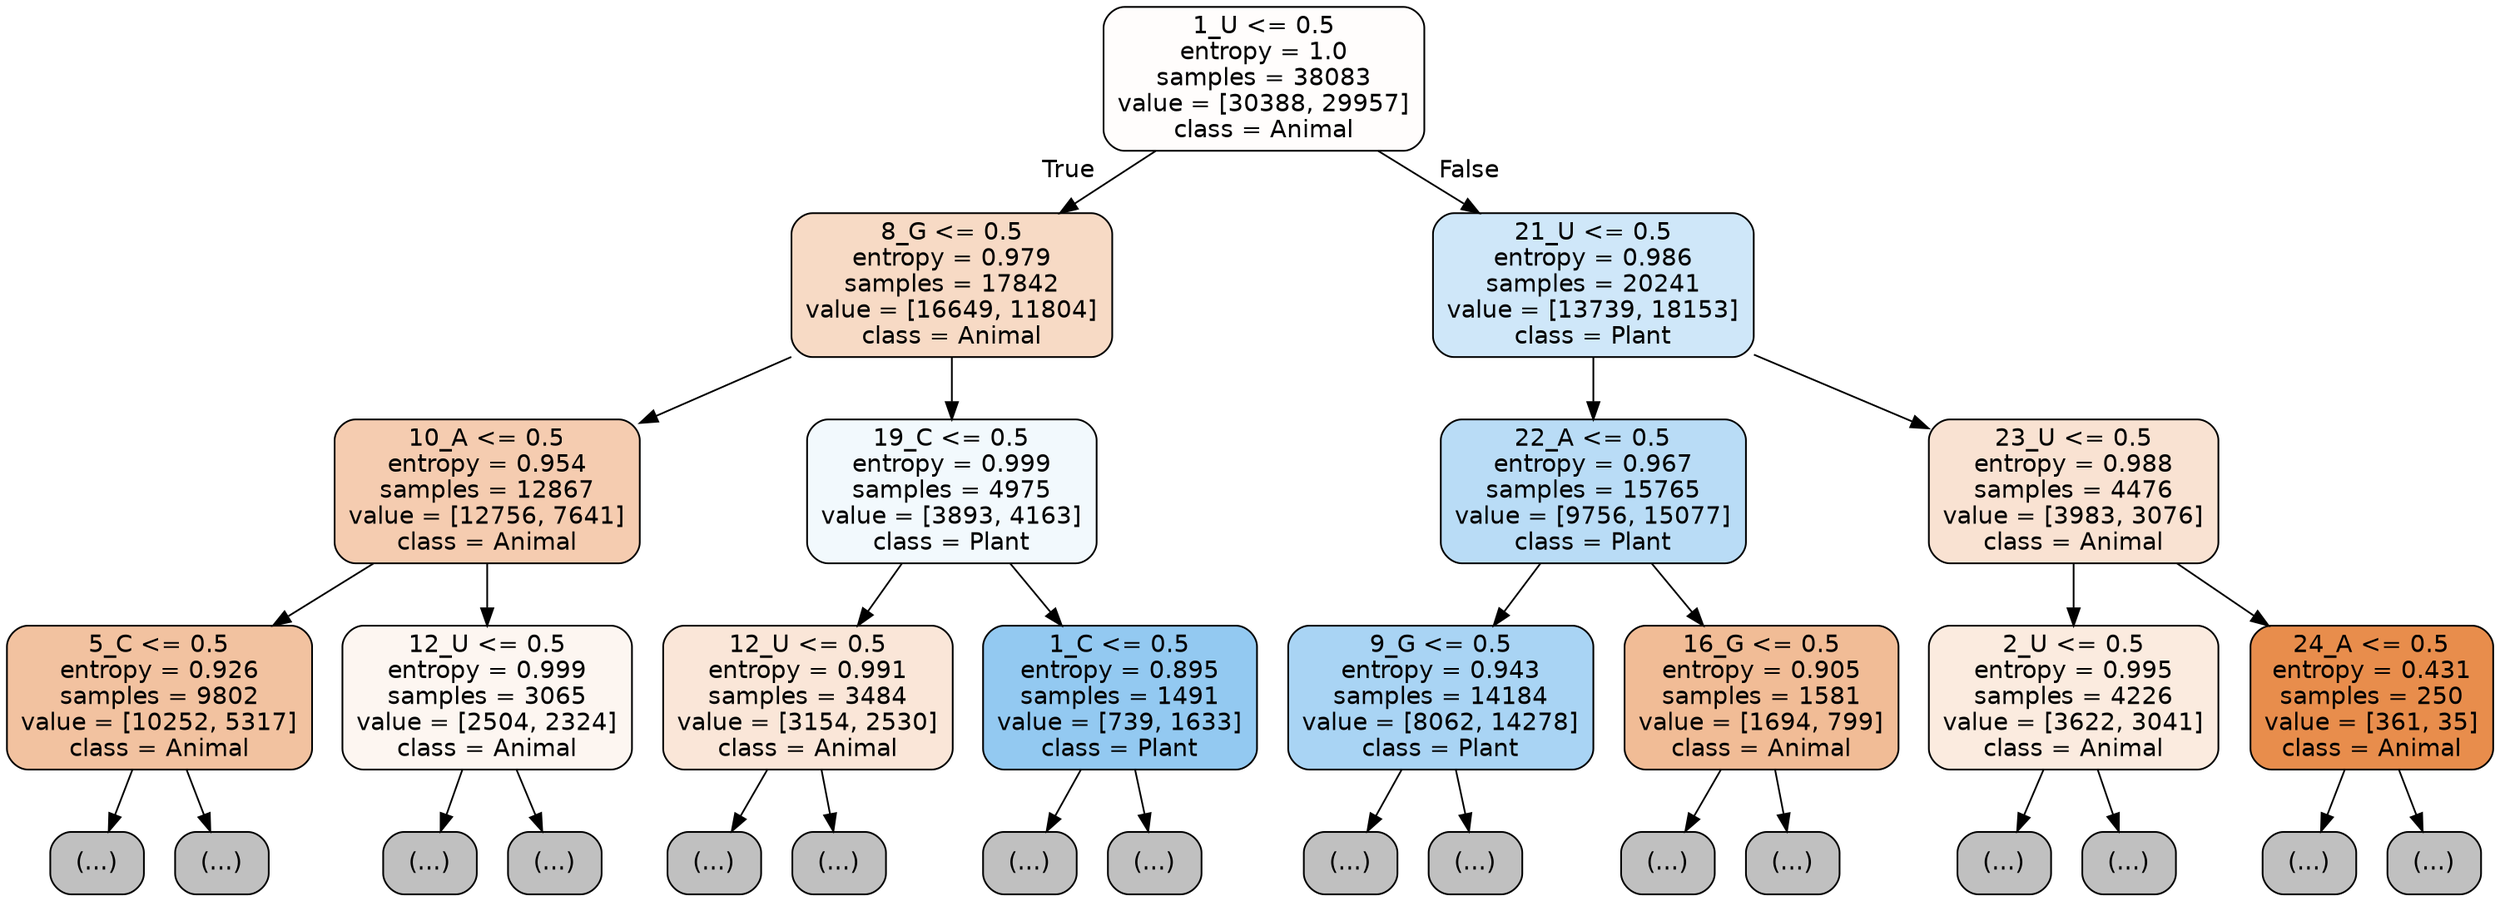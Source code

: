 digraph Tree {
node [shape=box, style="filled, rounded", color="black", fontname="helvetica"] ;
edge [fontname="helvetica"] ;
0 [label="1_U <= 0.5\nentropy = 1.0\nsamples = 38083\nvalue = [30388, 29957]\nclass = Animal", fillcolor="#fffdfc"] ;
1 [label="8_G <= 0.5\nentropy = 0.979\nsamples = 17842\nvalue = [16649, 11804]\nclass = Animal", fillcolor="#f7dac5"] ;
0 -> 1 [labeldistance=2.5, labelangle=45, headlabel="True"] ;
2 [label="10_A <= 0.5\nentropy = 0.954\nsamples = 12867\nvalue = [12756, 7641]\nclass = Animal", fillcolor="#f5ccb0"] ;
1 -> 2 ;
3 [label="5_C <= 0.5\nentropy = 0.926\nsamples = 9802\nvalue = [10252, 5317]\nclass = Animal", fillcolor="#f2c2a0"] ;
2 -> 3 ;
4 [label="(...)", fillcolor="#C0C0C0"] ;
3 -> 4 ;
4251 [label="(...)", fillcolor="#C0C0C0"] ;
3 -> 4251 ;
5474 [label="12_U <= 0.5\nentropy = 0.999\nsamples = 3065\nvalue = [2504, 2324]\nclass = Animal", fillcolor="#fdf6f1"] ;
2 -> 5474 ;
5475 [label="(...)", fillcolor="#C0C0C0"] ;
5474 -> 5475 ;
6738 [label="(...)", fillcolor="#C0C0C0"] ;
5474 -> 6738 ;
7091 [label="19_C <= 0.5\nentropy = 0.999\nsamples = 4975\nvalue = [3893, 4163]\nclass = Plant", fillcolor="#f2f9fd"] ;
1 -> 7091 ;
7092 [label="12_U <= 0.5\nentropy = 0.991\nsamples = 3484\nvalue = [3154, 2530]\nclass = Animal", fillcolor="#fae6d8"] ;
7091 -> 7092 ;
7093 [label="(...)", fillcolor="#C0C0C0"] ;
7092 -> 7093 ;
8528 [label="(...)", fillcolor="#C0C0C0"] ;
7092 -> 8528 ;
9045 [label="1_C <= 0.5\nentropy = 0.895\nsamples = 1491\nvalue = [739, 1633]\nclass = Plant", fillcolor="#93c9f1"] ;
7091 -> 9045 ;
9046 [label="(...)", fillcolor="#C0C0C0"] ;
9045 -> 9046 ;
9417 [label="(...)", fillcolor="#C0C0C0"] ;
9045 -> 9417 ;
9634 [label="21_U <= 0.5\nentropy = 0.986\nsamples = 20241\nvalue = [13739, 18153]\nclass = Plant", fillcolor="#cfe7f9"] ;
0 -> 9634 [labeldistance=2.5, labelangle=-45, headlabel="False"] ;
9635 [label="22_A <= 0.5\nentropy = 0.967\nsamples = 15765\nvalue = [9756, 15077]\nclass = Plant", fillcolor="#b9dcf6"] ;
9634 -> 9635 ;
9636 [label="9_G <= 0.5\nentropy = 0.943\nsamples = 14184\nvalue = [8062, 14278]\nclass = Plant", fillcolor="#a9d4f4"] ;
9635 -> 9636 ;
9637 [label="(...)", fillcolor="#C0C0C0"] ;
9636 -> 9637 ;
13378 [label="(...)", fillcolor="#C0C0C0"] ;
9636 -> 13378 ;
14669 [label="16_G <= 0.5\nentropy = 0.905\nsamples = 1581\nvalue = [1694, 799]\nclass = Animal", fillcolor="#f1bc96"] ;
9635 -> 14669 ;
14670 [label="(...)", fillcolor="#C0C0C0"] ;
14669 -> 14670 ;
15249 [label="(...)", fillcolor="#C0C0C0"] ;
14669 -> 15249 ;
15414 [label="23_U <= 0.5\nentropy = 0.988\nsamples = 4476\nvalue = [3983, 3076]\nclass = Animal", fillcolor="#f9e2d2"] ;
9634 -> 15414 ;
15415 [label="2_U <= 0.5\nentropy = 0.995\nsamples = 4226\nvalue = [3622, 3041]\nclass = Animal", fillcolor="#fbebdf"] ;
15414 -> 15415 ;
15416 [label="(...)", fillcolor="#C0C0C0"] ;
15415 -> 15416 ;
16671 [label="(...)", fillcolor="#C0C0C0"] ;
15415 -> 16671 ;
17124 [label="24_A <= 0.5\nentropy = 0.431\nsamples = 250\nvalue = [361, 35]\nclass = Animal", fillcolor="#e88d4c"] ;
15414 -> 17124 ;
17125 [label="(...)", fillcolor="#C0C0C0"] ;
17124 -> 17125 ;
17184 [label="(...)", fillcolor="#C0C0C0"] ;
17124 -> 17184 ;
}